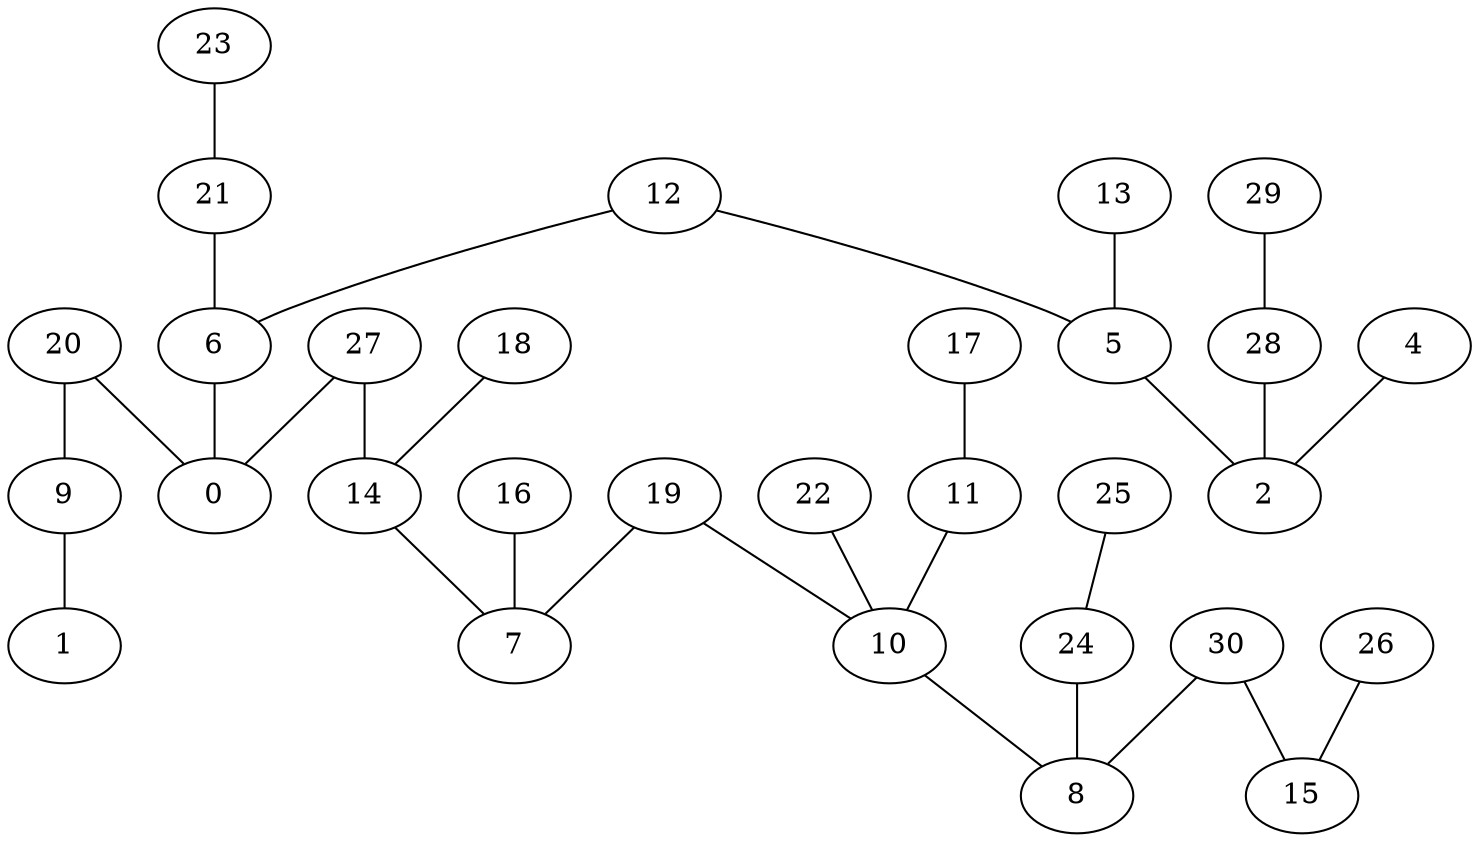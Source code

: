 strict graph G {
1;
9;
20;
0;
27;
14;
18;
7;
19;
10;
22;
11;
17;
8;
24;
25;
30;
15;
26;
16;
6;
12;
5;
2;
28;
29;
4;
13;
21;
23;
12 -- 6;
30 -- 8;
19 -- 7;
20 -- 0;
5 -- 2;
10 -- 8;
17 -- 11;
19 -- 10;
16 -- 7;
13 -- 5;
25 -- 24;
27 -- 0;
6 -- 0;
21 -- 6;
23 -- 21;
18 -- 14;
12 -- 5;
26 -- 15;
4 -- 2;
22 -- 10;
9 -- 1;
20 -- 9;
27 -- 14;
29 -- 28;
30 -- 15;
11 -- 10;
24 -- 8;
14 -- 7;
28 -- 2;
}
